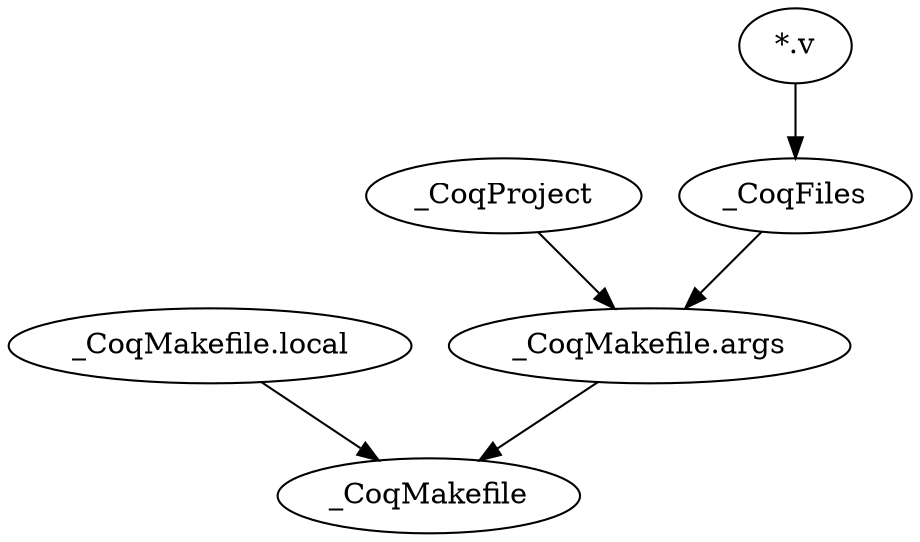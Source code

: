 digraph make {
  "_CoqMakefile.args" -> "_CoqMakefile"
  "_CoqMakefile.local" -> "_CoqMakefile"
  "_CoqProject" -> "_CoqMakefile.args"
  "_CoqFiles" -> "_CoqMakefile.args"
  "*.v" -> "_CoqFiles"
}
